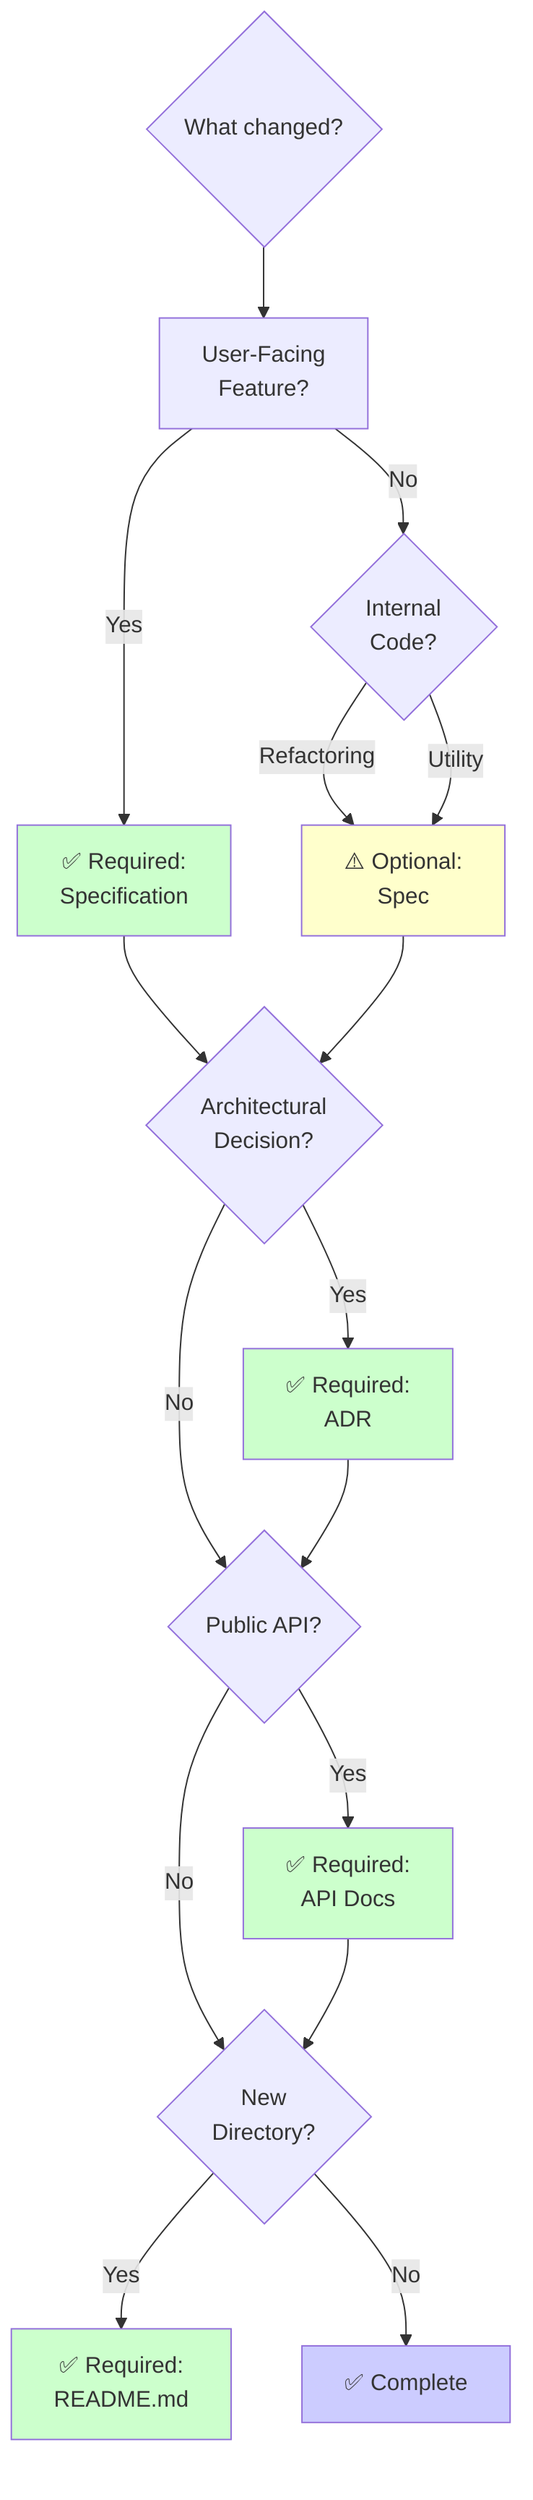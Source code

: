 flowchart TD
    Start{What changed?} --> Feature[User-Facing<br/>Feature?]
    Feature -->|Yes| Spec[✅ Required:<br/>Specification]
    Feature -->|No| Internal{Internal<br/>Code?}

    Internal -->|Refactoring| NoSpec[⚠️ Optional:<br/>Spec]
    Internal -->|Utility| NoSpec

    Spec --> Arch{Architectural<br/>Decision?}
    NoSpec --> Arch

    Arch -->|Yes| ADR[✅ Required:<br/>ADR]
    Arch -->|No| API{Public API?}

    ADR --> API
    API -->|Yes| APIDocs[✅ Required:<br/>API Docs]
    API -->|No| README{New<br/>Directory?}

    APIDocs --> README
    README -->|Yes| READMEDoc[✅ Required:<br/>README.md]
    README -->|No| Done[✅ Complete]

    style Spec fill:#ccffcc
    style ADR fill:#ccffcc
    style APIDocs fill:#ccffcc
    style READMEDoc fill:#ccffcc
    style NoSpec fill:#ffffcc
    style Done fill:#ccccff